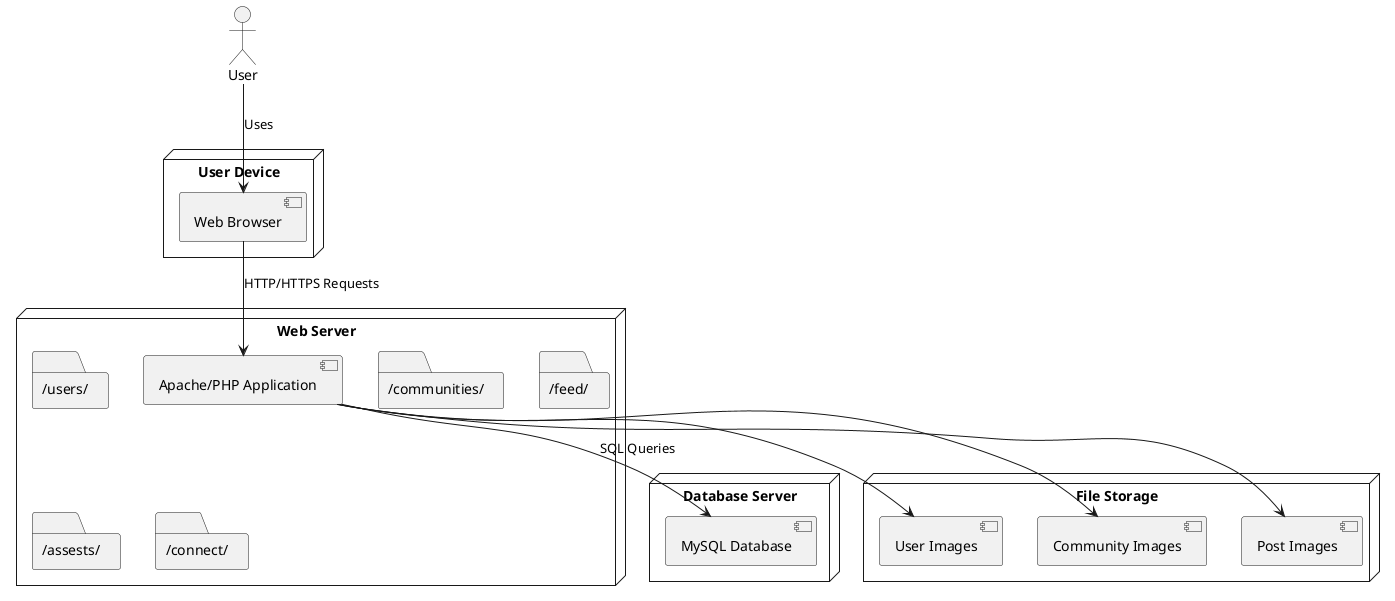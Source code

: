 @startuml
actor User

node "User Device" {
  [Web Browser]
}

node "Web Server" {
  [Apache/PHP Application]
  folder "/users/"
  folder "/communities/"
  folder "/feed/"
  folder "/assests/"
  folder "/connect/"
}

node "Database Server" {
  [MySQL Database]
}

node "File Storage" {
  [User Images]
  [Community Images]
  [Post Images]
}

User --> [Web Browser] : Uses
[Web Browser] --> [Apache/PHP Application] : HTTP/HTTPS Requests
[Apache/PHP Application] --> [MySQL Database] : SQL Queries
[Apache/PHP Application] --> [User Images]
[Apache/PHP Application] --> [Community Images]
[Apache/PHP Application] --> [Post Images]

@enduml
